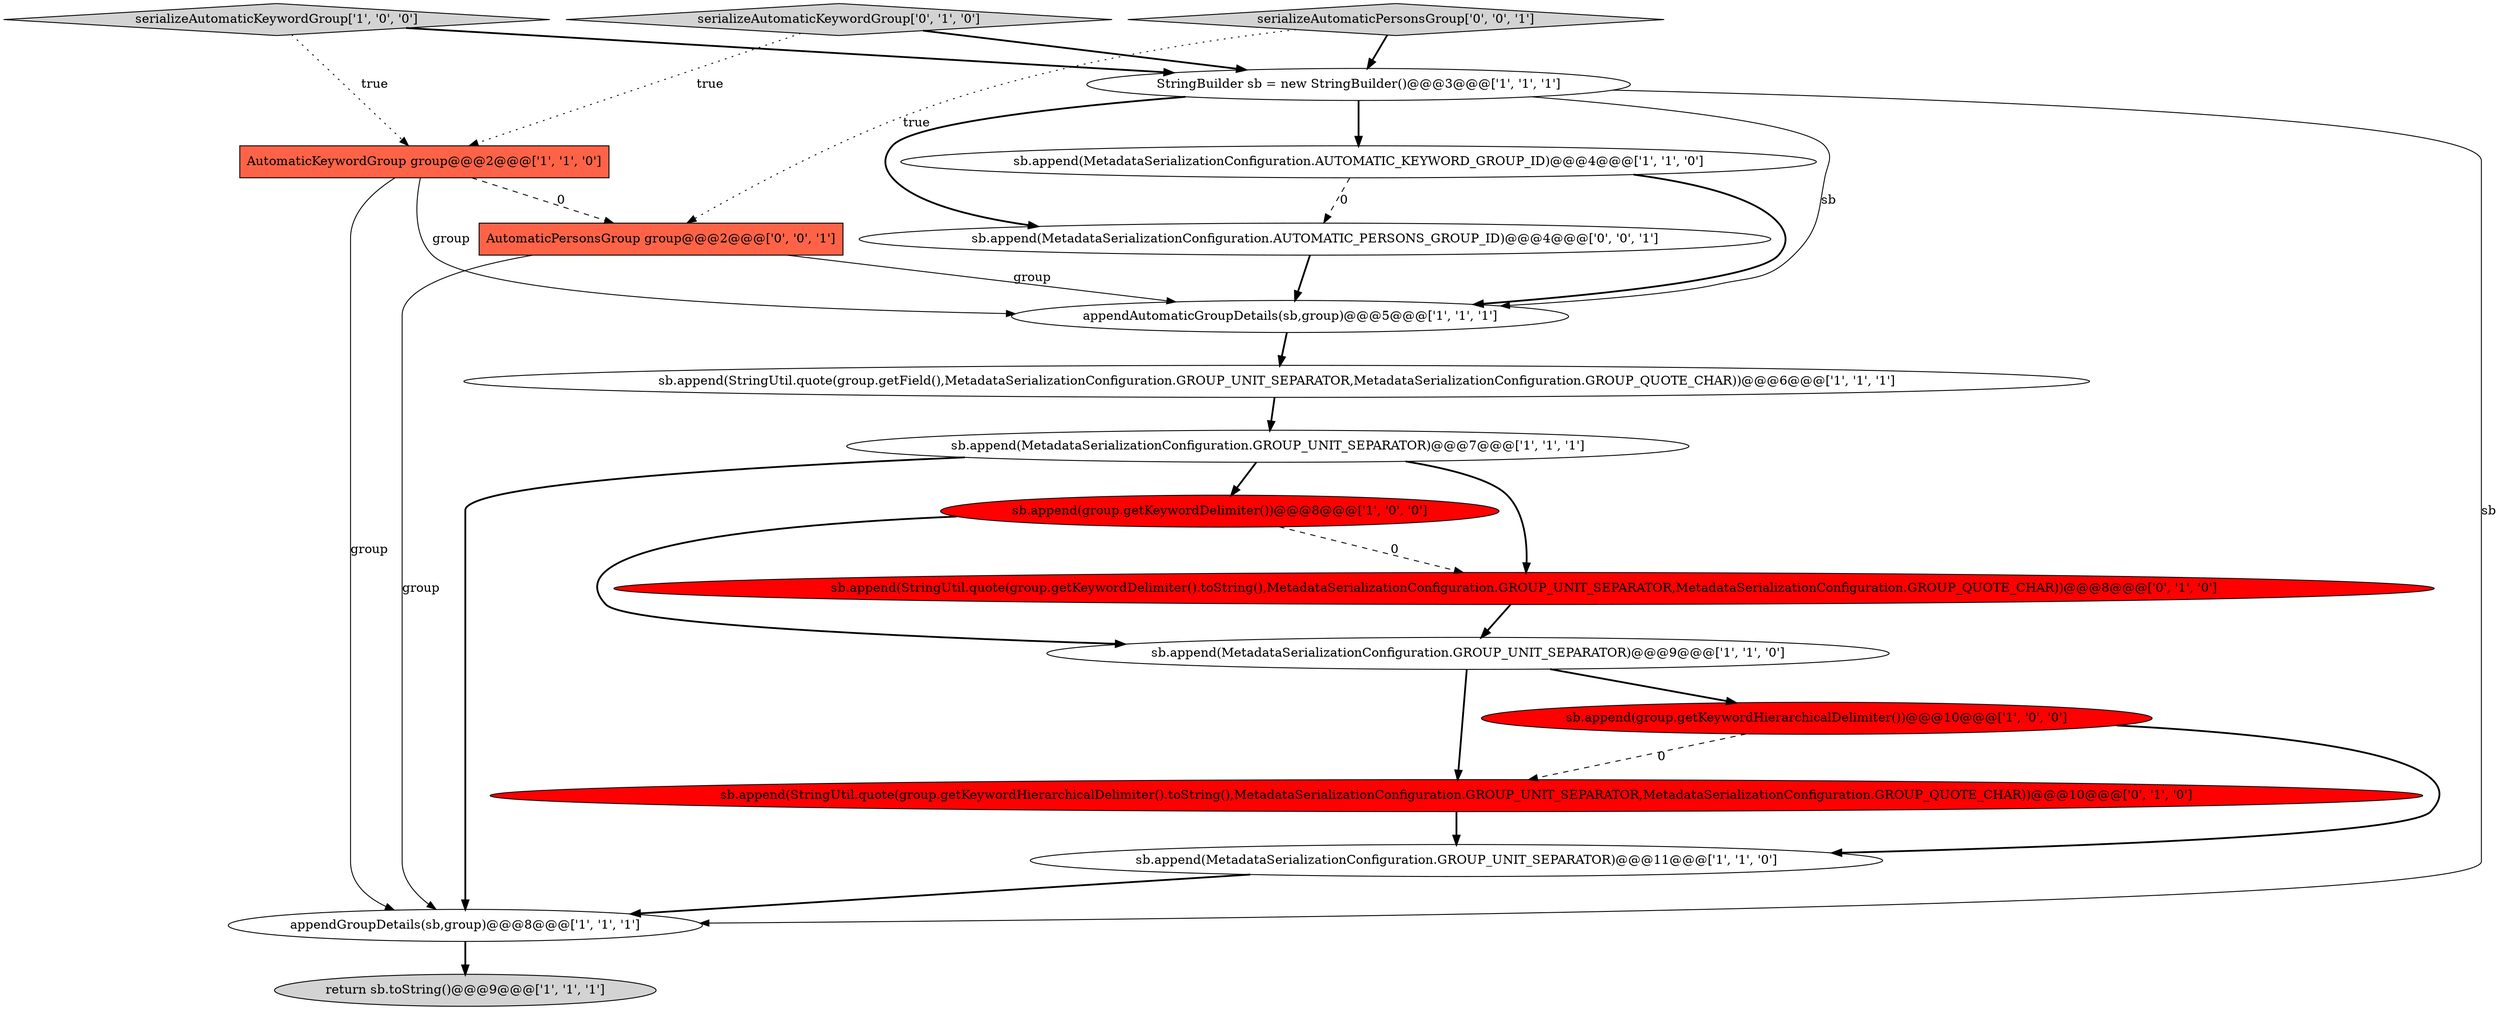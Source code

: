digraph {
14 [style = filled, label = "sb.append(StringUtil.quote(group.getKeywordDelimiter().toString(),MetadataSerializationConfiguration.GROUP_UNIT_SEPARATOR,MetadataSerializationConfiguration.GROUP_QUOTE_CHAR))@@@8@@@['0', '1', '0']", fillcolor = red, shape = ellipse image = "AAA1AAABBB2BBB"];
0 [style = filled, label = "sb.append(MetadataSerializationConfiguration.GROUP_UNIT_SEPARATOR)@@@7@@@['1', '1', '1']", fillcolor = white, shape = ellipse image = "AAA0AAABBB1BBB"];
16 [style = filled, label = "sb.append(MetadataSerializationConfiguration.AUTOMATIC_PERSONS_GROUP_ID)@@@4@@@['0', '0', '1']", fillcolor = white, shape = ellipse image = "AAA0AAABBB3BBB"];
4 [style = filled, label = "appendGroupDetails(sb,group)@@@8@@@['1', '1', '1']", fillcolor = white, shape = ellipse image = "AAA0AAABBB1BBB"];
6 [style = filled, label = "sb.append(group.getKeywordHierarchicalDelimiter())@@@10@@@['1', '0', '0']", fillcolor = red, shape = ellipse image = "AAA1AAABBB1BBB"];
8 [style = filled, label = "sb.append(group.getKeywordDelimiter())@@@8@@@['1', '0', '0']", fillcolor = red, shape = ellipse image = "AAA1AAABBB1BBB"];
7 [style = filled, label = "return sb.toString()@@@9@@@['1', '1', '1']", fillcolor = lightgray, shape = ellipse image = "AAA0AAABBB1BBB"];
2 [style = filled, label = "StringBuilder sb = new StringBuilder()@@@3@@@['1', '1', '1']", fillcolor = white, shape = ellipse image = "AAA0AAABBB1BBB"];
12 [style = filled, label = "sb.append(MetadataSerializationConfiguration.GROUP_UNIT_SEPARATOR)@@@11@@@['1', '1', '0']", fillcolor = white, shape = ellipse image = "AAA0AAABBB1BBB"];
13 [style = filled, label = "sb.append(StringUtil.quote(group.getKeywordHierarchicalDelimiter().toString(),MetadataSerializationConfiguration.GROUP_UNIT_SEPARATOR,MetadataSerializationConfiguration.GROUP_QUOTE_CHAR))@@@10@@@['0', '1', '0']", fillcolor = red, shape = ellipse image = "AAA1AAABBB2BBB"];
15 [style = filled, label = "serializeAutomaticKeywordGroup['0', '1', '0']", fillcolor = lightgray, shape = diamond image = "AAA0AAABBB2BBB"];
18 [style = filled, label = "AutomaticPersonsGroup group@@@2@@@['0', '0', '1']", fillcolor = tomato, shape = box image = "AAA0AAABBB3BBB"];
10 [style = filled, label = "sb.append(StringUtil.quote(group.getField(),MetadataSerializationConfiguration.GROUP_UNIT_SEPARATOR,MetadataSerializationConfiguration.GROUP_QUOTE_CHAR))@@@6@@@['1', '1', '1']", fillcolor = white, shape = ellipse image = "AAA0AAABBB1BBB"];
9 [style = filled, label = "appendAutomaticGroupDetails(sb,group)@@@5@@@['1', '1', '1']", fillcolor = white, shape = ellipse image = "AAA0AAABBB1BBB"];
1 [style = filled, label = "serializeAutomaticKeywordGroup['1', '0', '0']", fillcolor = lightgray, shape = diamond image = "AAA0AAABBB1BBB"];
17 [style = filled, label = "serializeAutomaticPersonsGroup['0', '0', '1']", fillcolor = lightgray, shape = diamond image = "AAA0AAABBB3BBB"];
11 [style = filled, label = "sb.append(MetadataSerializationConfiguration.GROUP_UNIT_SEPARATOR)@@@9@@@['1', '1', '0']", fillcolor = white, shape = ellipse image = "AAA0AAABBB1BBB"];
3 [style = filled, label = "AutomaticKeywordGroup group@@@2@@@['1', '1', '0']", fillcolor = tomato, shape = box image = "AAA0AAABBB1BBB"];
5 [style = filled, label = "sb.append(MetadataSerializationConfiguration.AUTOMATIC_KEYWORD_GROUP_ID)@@@4@@@['1', '1', '0']", fillcolor = white, shape = ellipse image = "AAA0AAABBB1BBB"];
18->9 [style = solid, label="group"];
15->2 [style = bold, label=""];
5->9 [style = bold, label=""];
17->18 [style = dotted, label="true"];
3->18 [style = dashed, label="0"];
11->6 [style = bold, label=""];
18->4 [style = solid, label="group"];
9->10 [style = bold, label=""];
8->14 [style = dashed, label="0"];
4->7 [style = bold, label=""];
1->3 [style = dotted, label="true"];
2->16 [style = bold, label=""];
15->3 [style = dotted, label="true"];
5->16 [style = dashed, label="0"];
3->4 [style = solid, label="group"];
0->14 [style = bold, label=""];
13->12 [style = bold, label=""];
6->13 [style = dashed, label="0"];
3->9 [style = solid, label="group"];
12->4 [style = bold, label=""];
17->2 [style = bold, label=""];
0->4 [style = bold, label=""];
11->13 [style = bold, label=""];
10->0 [style = bold, label=""];
0->8 [style = bold, label=""];
2->9 [style = solid, label="sb"];
2->4 [style = solid, label="sb"];
1->2 [style = bold, label=""];
8->11 [style = bold, label=""];
14->11 [style = bold, label=""];
16->9 [style = bold, label=""];
2->5 [style = bold, label=""];
6->12 [style = bold, label=""];
}
